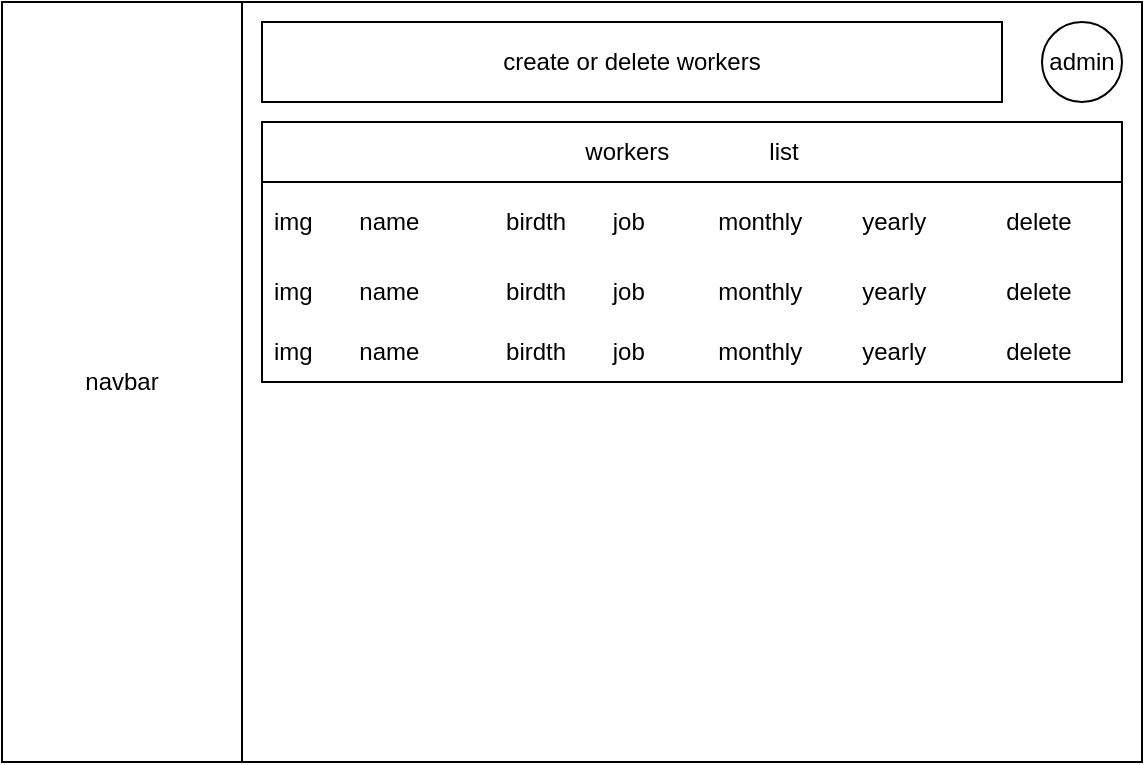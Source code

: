 <mxfile>
    <diagram id="2ujO0joyfRP6jMGDhikR" name="Page-1">
        <mxGraphModel dx="976" dy="626" grid="1" gridSize="10" guides="1" tooltips="1" connect="1" arrows="1" fold="1" page="1" pageScale="1" pageWidth="850" pageHeight="1100" math="0" shadow="0">
            <root>
                <mxCell id="0"/>
                <mxCell id="1" parent="0"/>
                <mxCell id="2" value="" style="rounded=0;whiteSpace=wrap;html=1;" vertex="1" parent="1">
                    <mxGeometry x="30" y="20" width="570" height="380" as="geometry"/>
                </mxCell>
                <mxCell id="3" value="navbar" style="rounded=0;whiteSpace=wrap;html=1;" vertex="1" parent="1">
                    <mxGeometry x="30" y="20" width="120" height="380" as="geometry"/>
                </mxCell>
                <mxCell id="5" value="create or delete workers" style="rounded=0;whiteSpace=wrap;html=1;" vertex="1" parent="1">
                    <mxGeometry x="160" y="30" width="370" height="40" as="geometry"/>
                </mxCell>
                <mxCell id="7" value="admin" style="ellipse;whiteSpace=wrap;html=1;aspect=fixed;" vertex="1" parent="1">
                    <mxGeometry x="550" y="30" width="40" height="40" as="geometry"/>
                </mxCell>
                <mxCell id="8" value="workers&amp;nbsp; &amp;nbsp; &amp;nbsp; &amp;nbsp; &amp;nbsp; &amp;nbsp; &amp;nbsp; &amp;nbsp;list" style="swimlane;fontStyle=0;childLayout=stackLayout;horizontal=1;startSize=30;horizontalStack=0;resizeParent=1;resizeParentMax=0;resizeLast=0;collapsible=1;marginBottom=0;whiteSpace=wrap;html=1;" vertex="1" parent="1">
                    <mxGeometry x="160" y="80" width="430" height="130" as="geometry"/>
                </mxCell>
                <mxCell id="9" value="img&amp;nbsp; &amp;nbsp; &amp;nbsp; &amp;nbsp;name&amp;nbsp; &amp;nbsp; &amp;nbsp; &amp;nbsp; &amp;nbsp; &amp;nbsp; &amp;nbsp;birdth&amp;nbsp; &amp;nbsp; &amp;nbsp; &amp;nbsp;job&amp;nbsp; &amp;nbsp; &amp;nbsp; &amp;nbsp; &amp;nbsp; &amp;nbsp;monthly&amp;nbsp; &amp;nbsp; &amp;nbsp; &amp;nbsp; &amp;nbsp;yearly&amp;nbsp; &amp;nbsp; &amp;nbsp; &amp;nbsp; &amp;nbsp; &amp;nbsp; delete" style="text;strokeColor=none;fillColor=none;align=left;verticalAlign=middle;spacingLeft=4;spacingRight=4;overflow=hidden;points=[[0,0.5],[1,0.5]];portConstraint=eastwest;rotatable=0;whiteSpace=wrap;html=1;" vertex="1" parent="8">
                    <mxGeometry y="30" width="430" height="40" as="geometry"/>
                </mxCell>
                <mxCell id="10" value="&lt;span style=&quot;color: rgb(0, 0, 0);&quot;&gt;img&amp;nbsp; &amp;nbsp; &amp;nbsp; &amp;nbsp;name&amp;nbsp; &amp;nbsp; &amp;nbsp; &amp;nbsp; &amp;nbsp; &amp;nbsp; &amp;nbsp;birdth&amp;nbsp; &amp;nbsp; &amp;nbsp; &amp;nbsp;job&amp;nbsp; &amp;nbsp; &amp;nbsp; &amp;nbsp; &amp;nbsp; &amp;nbsp;monthly&amp;nbsp; &amp;nbsp; &amp;nbsp; &amp;nbsp; &amp;nbsp;yearly&amp;nbsp; &amp;nbsp; &amp;nbsp; &amp;nbsp; &amp;nbsp; &amp;nbsp; delete&lt;/span&gt;" style="text;strokeColor=none;fillColor=none;align=left;verticalAlign=middle;spacingLeft=4;spacingRight=4;overflow=hidden;points=[[0,0.5],[1,0.5]];portConstraint=eastwest;rotatable=0;whiteSpace=wrap;html=1;" vertex="1" parent="8">
                    <mxGeometry y="70" width="430" height="30" as="geometry"/>
                </mxCell>
                <mxCell id="11" value="&lt;span style=&quot;color: rgb(0, 0, 0);&quot;&gt;img&amp;nbsp; &amp;nbsp; &amp;nbsp; &amp;nbsp;name&amp;nbsp; &amp;nbsp; &amp;nbsp; &amp;nbsp; &amp;nbsp; &amp;nbsp; &amp;nbsp;birdth&amp;nbsp; &amp;nbsp; &amp;nbsp; &amp;nbsp;job&amp;nbsp; &amp;nbsp; &amp;nbsp; &amp;nbsp; &amp;nbsp; &amp;nbsp;monthly&amp;nbsp; &amp;nbsp; &amp;nbsp; &amp;nbsp; &amp;nbsp;yearly&amp;nbsp; &amp;nbsp; &amp;nbsp; &amp;nbsp; &amp;nbsp; &amp;nbsp; delete&lt;/span&gt;" style="text;strokeColor=none;fillColor=none;align=left;verticalAlign=middle;spacingLeft=4;spacingRight=4;overflow=hidden;points=[[0,0.5],[1,0.5]];portConstraint=eastwest;rotatable=0;whiteSpace=wrap;html=1;" vertex="1" parent="8">
                    <mxGeometry y="100" width="430" height="30" as="geometry"/>
                </mxCell>
            </root>
        </mxGraphModel>
    </diagram>
</mxfile>